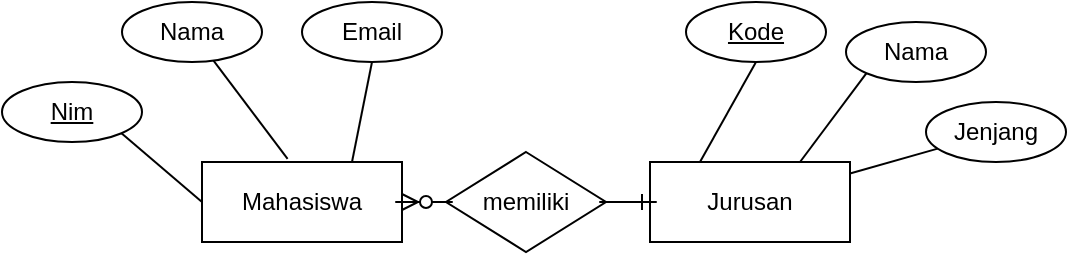 <mxfile>
    <diagram id="hH7AxD_3Dsf3vxbwPPTY" name="Page-1">
        <mxGraphModel dx="992" dy="562" grid="1" gridSize="10" guides="1" tooltips="1" connect="1" arrows="1" fold="1" page="1" pageScale="1" pageWidth="850" pageHeight="1100" math="0" shadow="0">
            <root>
                <mxCell id="0"/>
                <mxCell id="1" parent="0"/>
                <mxCell id="2" value="Mahasiswa" style="whiteSpace=wrap;html=1;align=center;" parent="1" vertex="1">
                    <mxGeometry x="387" y="232" width="100" height="40" as="geometry"/>
                </mxCell>
                <mxCell id="27" style="edgeStyle=none;html=1;endArrow=none;endFill=0;" parent="1" source="3" target="9" edge="1">
                    <mxGeometry relative="1" as="geometry"/>
                </mxCell>
                <mxCell id="3" value="Jurusan" style="whiteSpace=wrap;html=1;align=center;" parent="1" vertex="1">
                    <mxGeometry x="611" y="232" width="100" height="40" as="geometry"/>
                </mxCell>
                <mxCell id="4" value="&lt;u&gt;Nim&lt;/u&gt;" style="ellipse;whiteSpace=wrap;html=1;align=center;" parent="1" vertex="1">
                    <mxGeometry x="287" y="192" width="70" height="30" as="geometry"/>
                </mxCell>
                <mxCell id="5" value="Nama" style="ellipse;whiteSpace=wrap;html=1;align=center;" parent="1" vertex="1">
                    <mxGeometry x="347" y="152" width="70" height="30" as="geometry"/>
                </mxCell>
                <mxCell id="6" value="Email" style="ellipse;whiteSpace=wrap;html=1;align=center;" parent="1" vertex="1">
                    <mxGeometry x="437" y="152" width="70" height="30" as="geometry"/>
                </mxCell>
                <mxCell id="7" value="&lt;u&gt;Kode&lt;/u&gt;" style="ellipse;whiteSpace=wrap;html=1;align=center;" parent="1" vertex="1">
                    <mxGeometry x="629" y="152" width="70" height="30" as="geometry"/>
                </mxCell>
                <mxCell id="8" value="Nama" style="ellipse;whiteSpace=wrap;html=1;align=center;" parent="1" vertex="1">
                    <mxGeometry x="709" y="162" width="70" height="30" as="geometry"/>
                </mxCell>
                <mxCell id="9" value="Jenjang" style="ellipse;whiteSpace=wrap;html=1;align=center;" parent="1" vertex="1">
                    <mxGeometry x="749" y="202" width="70" height="30" as="geometry"/>
                </mxCell>
                <mxCell id="21" style="html=1;exitX=1;exitY=1;exitDx=0;exitDy=0;entryX=0;entryY=0.5;entryDx=0;entryDy=0;endArrow=none;endFill=0;" parent="1" source="4" target="2" edge="1">
                    <mxGeometry relative="1" as="geometry"/>
                </mxCell>
                <mxCell id="22" style="html=1;entryX=0.428;entryY=-0.04;entryDx=0;entryDy=0;endArrow=none;endFill=0;entryPerimeter=0;" parent="1" source="5" target="2" edge="1">
                    <mxGeometry relative="1" as="geometry">
                        <mxPoint x="397" y="192" as="sourcePoint"/>
                        <mxPoint x="397" y="262" as="targetPoint"/>
                    </mxGeometry>
                </mxCell>
                <mxCell id="23" style="html=1;entryX=0.75;entryY=0;entryDx=0;entryDy=0;endArrow=none;endFill=0;exitX=0.5;exitY=1;exitDx=0;exitDy=0;" parent="1" source="6" target="2" edge="1">
                    <mxGeometry relative="1" as="geometry">
                        <mxPoint x="402.659" y="191.287" as="sourcePoint"/>
                        <mxPoint x="439.8" y="240.4" as="targetPoint"/>
                    </mxGeometry>
                </mxCell>
                <mxCell id="24" style="html=1;entryX=0.25;entryY=0;entryDx=0;entryDy=0;endArrow=none;endFill=0;exitX=0.5;exitY=1;exitDx=0;exitDy=0;" parent="1" source="7" target="3" edge="1">
                    <mxGeometry relative="1" as="geometry">
                        <mxPoint x="527" y="202" as="sourcePoint"/>
                        <mxPoint x="397" y="262" as="targetPoint"/>
                    </mxGeometry>
                </mxCell>
                <mxCell id="25" style="html=1;entryX=0.75;entryY=0;entryDx=0;entryDy=0;endArrow=none;endFill=0;exitX=0;exitY=1;exitDx=0;exitDy=0;" parent="1" source="8" target="3" edge="1">
                    <mxGeometry relative="1" as="geometry">
                        <mxPoint x="632" y="192" as="sourcePoint"/>
                        <mxPoint x="622" y="242" as="targetPoint"/>
                    </mxGeometry>
                </mxCell>
                <mxCell id="28" value="memiliki" style="shape=rhombus;perimeter=rhombusPerimeter;whiteSpace=wrap;html=1;align=center;" parent="1" vertex="1">
                    <mxGeometry x="509" y="227" width="80" height="50" as="geometry"/>
                </mxCell>
                <mxCell id="32" value="" style="edgeStyle=entityRelationEdgeStyle;fontSize=12;html=1;endArrow=ERone;endFill=1;exitX=1;exitY=0.5;exitDx=0;exitDy=0;entryX=0;entryY=0.5;entryDx=0;entryDy=0;" parent="1" source="28" target="3" edge="1">
                    <mxGeometry width="100" height="100" relative="1" as="geometry">
                        <mxPoint x="480" y="250" as="sourcePoint"/>
                        <mxPoint x="580" y="150" as="targetPoint"/>
                    </mxGeometry>
                </mxCell>
                <mxCell id="33" value="" style="edgeStyle=entityRelationEdgeStyle;fontSize=12;html=1;endArrow=ERzeroToMany;endFill=1;entryX=1;entryY=0.5;entryDx=0;entryDy=0;exitX=0;exitY=0.5;exitDx=0;exitDy=0;" parent="1" source="28" target="2" edge="1">
                    <mxGeometry width="100" height="100" relative="1" as="geometry">
                        <mxPoint x="510" y="250" as="sourcePoint"/>
                        <mxPoint x="580" y="150" as="targetPoint"/>
                    </mxGeometry>
                </mxCell>
            </root>
        </mxGraphModel>
    </diagram>
</mxfile>